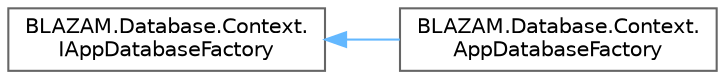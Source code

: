 digraph "Graphical Class Hierarchy"
{
 // LATEX_PDF_SIZE
  bgcolor="transparent";
  edge [fontname=Helvetica,fontsize=10,labelfontname=Helvetica,labelfontsize=10];
  node [fontname=Helvetica,fontsize=10,shape=box,height=0.2,width=0.4];
  rankdir="LR";
  Node0 [id="Node000000",label="BLAZAM.Database.Context.\lIAppDatabaseFactory",height=0.2,width=0.4,color="grey40", fillcolor="white", style="filled",URL="$interface_b_l_a_z_a_m_1_1_database_1_1_context_1_1_i_app_database_factory.html",tooltip=" "];
  Node0 -> Node1 [id="edge31_Node000000_Node000001",dir="back",color="steelblue1",style="solid",tooltip=" "];
  Node1 [id="Node000001",label="BLAZAM.Database.Context.\lAppDatabaseFactory",height=0.2,width=0.4,color="grey40", fillcolor="white", style="filled",URL="$class_b_l_a_z_a_m_1_1_database_1_1_context_1_1_app_database_factory.html",tooltip="A factory for dynamic creation of DbContext objects based on IConfiguration properties."];
}
